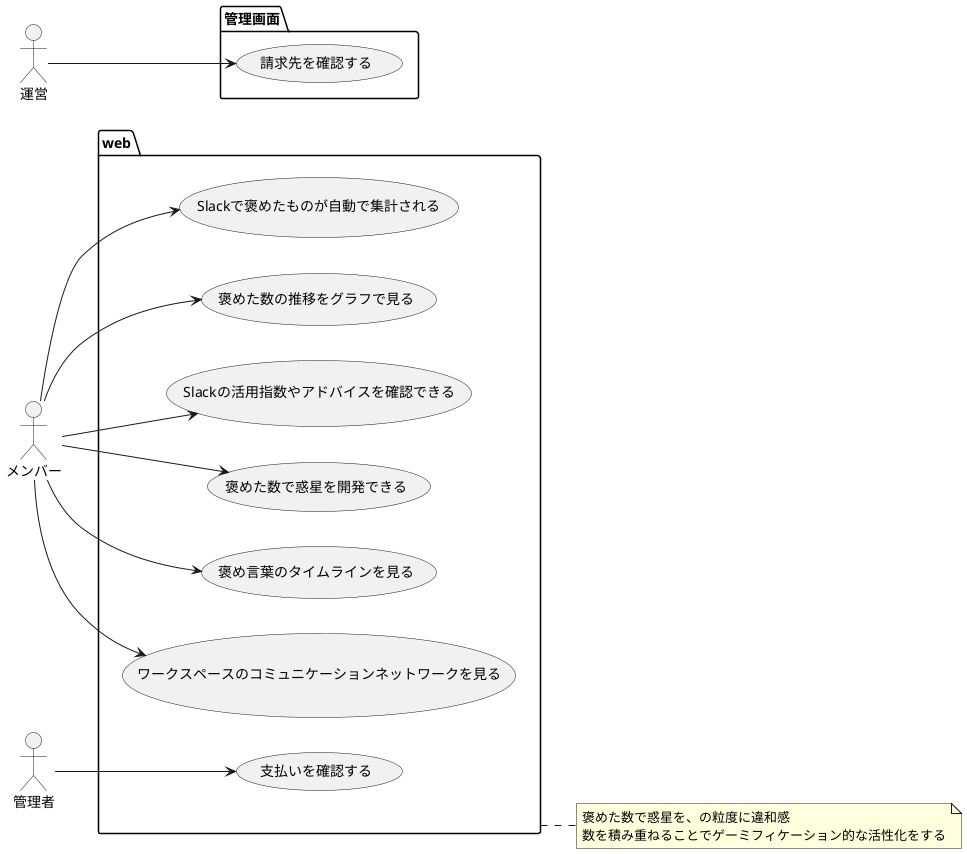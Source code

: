 @startuml ユースケース図
left to right direction

actor メンバー
actor 管理者
actor 運営

package web {
  メンバー --> (Slackで褒めたものが自動で集計される)
  メンバー --> (褒めた数の推移をグラフで見る)
  メンバー --> (Slackの活用指数やアドバイスを確認できる)
  メンバー --> (褒めた数で惑星を開発できる) 
  メンバー --> (褒め言葉のタイムラインを見る)
  メンバー --> (ワークスペースのコミュニケーションネットワークを見る)
  管理者 --> (支払いを確認する)
}

package 管理画面 {
 運営 --> (請求先を確認する)
}

note right of web
  褒めた数で惑星を、の粒度に違和感  
  数を積み重ねることでゲーミフィケーション的な活性化をする
endnote 

@enduml

